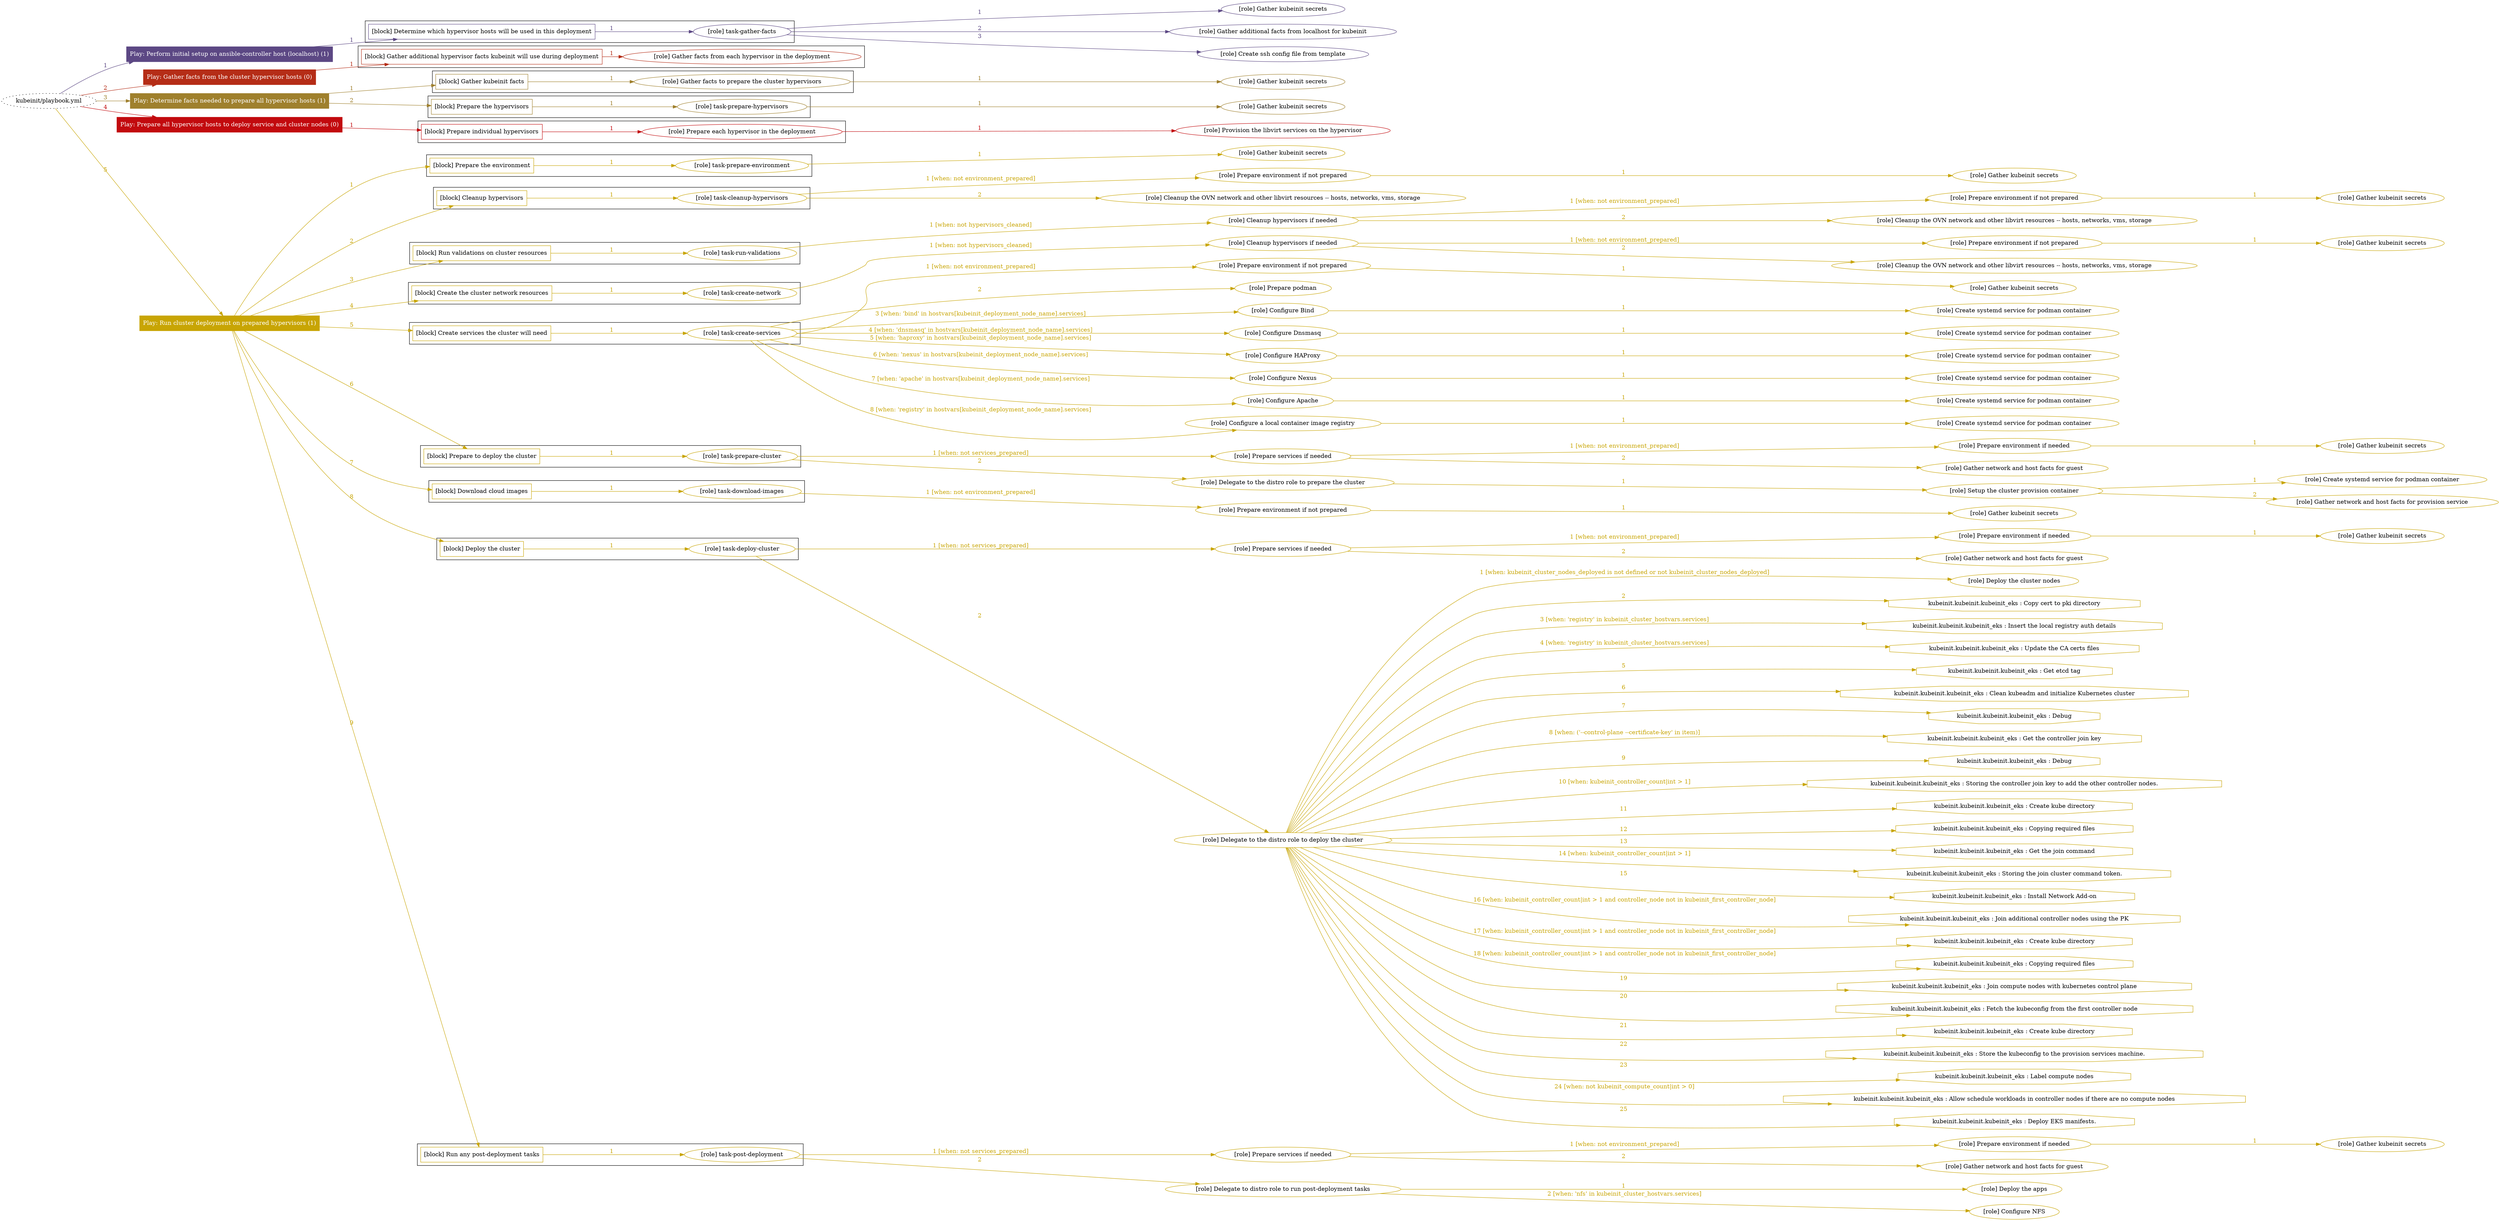 digraph {
	graph [concentrate=true ordering=in rankdir=LR ratio=fill]
	edge [esep=5 sep=10]
	"kubeinit/playbook.yml" [URL="/home/runner/work/kubeinit/kubeinit/kubeinit/playbook.yml" id=playbook_58826d75 style=dotted]
	play_c47acc64 [label="Play: Perform initial setup on ansible-controller host (localhost) (1)" URL="/home/runner/work/kubeinit/kubeinit/kubeinit/playbook.yml" color="#5c4884" fontcolor="#ffffff" id=play_c47acc64 shape=box style=filled tooltip=localhost]
	"kubeinit/playbook.yml" -> play_c47acc64 [label="1 " color="#5c4884" fontcolor="#5c4884" id=edge_a80d9f44 labeltooltip="1 " tooltip="1 "]
	subgraph "Gather kubeinit secrets" {
		role_4e0affb0 [label="[role] Gather kubeinit secrets" URL="/home/runner/.ansible/collections/ansible_collections/kubeinit/kubeinit/roles/kubeinit_prepare/tasks/build_hypervisors_group.yml" color="#5c4884" id=role_4e0affb0 tooltip="Gather kubeinit secrets"]
	}
	subgraph "Gather additional facts from localhost for kubeinit" {
		role_4ef0a658 [label="[role] Gather additional facts from localhost for kubeinit" URL="/home/runner/.ansible/collections/ansible_collections/kubeinit/kubeinit/roles/kubeinit_prepare/tasks/build_hypervisors_group.yml" color="#5c4884" id=role_4ef0a658 tooltip="Gather additional facts from localhost for kubeinit"]
	}
	subgraph "Create ssh config file from template" {
		role_3906be65 [label="[role] Create ssh config file from template" URL="/home/runner/.ansible/collections/ansible_collections/kubeinit/kubeinit/roles/kubeinit_prepare/tasks/build_hypervisors_group.yml" color="#5c4884" id=role_3906be65 tooltip="Create ssh config file from template"]
	}
	subgraph "task-gather-facts" {
		role_73bc1385 [label="[role] task-gather-facts" URL="/home/runner/work/kubeinit/kubeinit/kubeinit/playbook.yml" color="#5c4884" id=role_73bc1385 tooltip="task-gather-facts"]
		role_73bc1385 -> role_4e0affb0 [label="1 " color="#5c4884" fontcolor="#5c4884" id=edge_dd8d3fe2 labeltooltip="1 " tooltip="1 "]
		role_73bc1385 -> role_4ef0a658 [label="2 " color="#5c4884" fontcolor="#5c4884" id=edge_eff11ac1 labeltooltip="2 " tooltip="2 "]
		role_73bc1385 -> role_3906be65 [label="3 " color="#5c4884" fontcolor="#5c4884" id=edge_9ec2ea50 labeltooltip="3 " tooltip="3 "]
	}
	subgraph "Play: Perform initial setup on ansible-controller host (localhost) (1)" {
		play_c47acc64 -> block_a9d301cc [label=1 color="#5c4884" fontcolor="#5c4884" id=edge_fa9450e9 labeltooltip=1 tooltip=1]
		subgraph cluster_block_a9d301cc {
			block_a9d301cc [label="[block] Determine which hypervisor hosts will be used in this deployment" URL="/home/runner/work/kubeinit/kubeinit/kubeinit/playbook.yml" color="#5c4884" id=block_a9d301cc labeltooltip="Determine which hypervisor hosts will be used in this deployment" shape=box tooltip="Determine which hypervisor hosts will be used in this deployment"]
			block_a9d301cc -> role_73bc1385 [label="1 " color="#5c4884" fontcolor="#5c4884" id=edge_27af4cad labeltooltip="1 " tooltip="1 "]
		}
	}
	play_f31133cc [label="Play: Gather facts from the cluster hypervisor hosts (0)" URL="/home/runner/work/kubeinit/kubeinit/kubeinit/playbook.yml" color="#b52d17" fontcolor="#ffffff" id=play_f31133cc shape=box style=filled tooltip="Play: Gather facts from the cluster hypervisor hosts (0)"]
	"kubeinit/playbook.yml" -> play_f31133cc [label="2 " color="#b52d17" fontcolor="#b52d17" id=edge_6320efef labeltooltip="2 " tooltip="2 "]
	subgraph "Gather facts from each hypervisor in the deployment" {
		role_6a6c7864 [label="[role] Gather facts from each hypervisor in the deployment" URL="/home/runner/work/kubeinit/kubeinit/kubeinit/playbook.yml" color="#b52d17" id=role_6a6c7864 tooltip="Gather facts from each hypervisor in the deployment"]
	}
	subgraph "Play: Gather facts from the cluster hypervisor hosts (0)" {
		play_f31133cc -> block_5cdb90ce [label=1 color="#b52d17" fontcolor="#b52d17" id=edge_aff831a2 labeltooltip=1 tooltip=1]
		subgraph cluster_block_5cdb90ce {
			block_5cdb90ce [label="[block] Gather additional hypervisor facts kubeinit will use during deployment" URL="/home/runner/work/kubeinit/kubeinit/kubeinit/playbook.yml" color="#b52d17" id=block_5cdb90ce labeltooltip="Gather additional hypervisor facts kubeinit will use during deployment" shape=box tooltip="Gather additional hypervisor facts kubeinit will use during deployment"]
			block_5cdb90ce -> role_6a6c7864 [label="1 " color="#b52d17" fontcolor="#b52d17" id=edge_f616b973 labeltooltip="1 " tooltip="1 "]
		}
	}
	play_2c893b9e [label="Play: Determine facts needed to prepare all hypervisor hosts (1)" URL="/home/runner/work/kubeinit/kubeinit/kubeinit/playbook.yml" color="#9f802d" fontcolor="#ffffff" id=play_2c893b9e shape=box style=filled tooltip=localhost]
	"kubeinit/playbook.yml" -> play_2c893b9e [label="3 " color="#9f802d" fontcolor="#9f802d" id=edge_2fb3bdfe labeltooltip="3 " tooltip="3 "]
	subgraph "Gather kubeinit secrets" {
		role_b4843048 [label="[role] Gather kubeinit secrets" URL="/home/runner/.ansible/collections/ansible_collections/kubeinit/kubeinit/roles/kubeinit_prepare/tasks/gather_kubeinit_facts.yml" color="#9f802d" id=role_b4843048 tooltip="Gather kubeinit secrets"]
	}
	subgraph "Gather facts to prepare the cluster hypervisors" {
		role_41567f45 [label="[role] Gather facts to prepare the cluster hypervisors" URL="/home/runner/work/kubeinit/kubeinit/kubeinit/playbook.yml" color="#9f802d" id=role_41567f45 tooltip="Gather facts to prepare the cluster hypervisors"]
		role_41567f45 -> role_b4843048 [label="1 " color="#9f802d" fontcolor="#9f802d" id=edge_23032140 labeltooltip="1 " tooltip="1 "]
	}
	subgraph "Gather kubeinit secrets" {
		role_d9684218 [label="[role] Gather kubeinit secrets" URL="/home/runner/.ansible/collections/ansible_collections/kubeinit/kubeinit/roles/kubeinit_prepare/tasks/gather_kubeinit_facts.yml" color="#9f802d" id=role_d9684218 tooltip="Gather kubeinit secrets"]
	}
	subgraph "task-prepare-hypervisors" {
		role_3d227939 [label="[role] task-prepare-hypervisors" URL="/home/runner/work/kubeinit/kubeinit/kubeinit/playbook.yml" color="#9f802d" id=role_3d227939 tooltip="task-prepare-hypervisors"]
		role_3d227939 -> role_d9684218 [label="1 " color="#9f802d" fontcolor="#9f802d" id=edge_8c88787c labeltooltip="1 " tooltip="1 "]
	}
	subgraph "Play: Determine facts needed to prepare all hypervisor hosts (1)" {
		play_2c893b9e -> block_474617e4 [label=1 color="#9f802d" fontcolor="#9f802d" id=edge_3cf430b7 labeltooltip=1 tooltip=1]
		subgraph cluster_block_474617e4 {
			block_474617e4 [label="[block] Gather kubeinit facts" URL="/home/runner/work/kubeinit/kubeinit/kubeinit/playbook.yml" color="#9f802d" id=block_474617e4 labeltooltip="Gather kubeinit facts" shape=box tooltip="Gather kubeinit facts"]
			block_474617e4 -> role_41567f45 [label="1 " color="#9f802d" fontcolor="#9f802d" id=edge_871afbaa labeltooltip="1 " tooltip="1 "]
		}
		play_2c893b9e -> block_6edeea1a [label=2 color="#9f802d" fontcolor="#9f802d" id=edge_9a578608 labeltooltip=2 tooltip=2]
		subgraph cluster_block_6edeea1a {
			block_6edeea1a [label="[block] Prepare the hypervisors" URL="/home/runner/work/kubeinit/kubeinit/kubeinit/playbook.yml" color="#9f802d" id=block_6edeea1a labeltooltip="Prepare the hypervisors" shape=box tooltip="Prepare the hypervisors"]
			block_6edeea1a -> role_3d227939 [label="1 " color="#9f802d" fontcolor="#9f802d" id=edge_3a0080fa labeltooltip="1 " tooltip="1 "]
		}
	}
	play_20dea946 [label="Play: Prepare all hypervisor hosts to deploy service and cluster nodes (0)" URL="/home/runner/work/kubeinit/kubeinit/kubeinit/playbook.yml" color="#c20a0e" fontcolor="#ffffff" id=play_20dea946 shape=box style=filled tooltip="Play: Prepare all hypervisor hosts to deploy service and cluster nodes (0)"]
	"kubeinit/playbook.yml" -> play_20dea946 [label="4 " color="#c20a0e" fontcolor="#c20a0e" id=edge_38feee13 labeltooltip="4 " tooltip="4 "]
	subgraph "Provision the libvirt services on the hypervisor" {
		role_a79766c6 [label="[role] Provision the libvirt services on the hypervisor" URL="/home/runner/.ansible/collections/ansible_collections/kubeinit/kubeinit/roles/kubeinit_prepare/tasks/prepare_hypervisor.yml" color="#c20a0e" id=role_a79766c6 tooltip="Provision the libvirt services on the hypervisor"]
	}
	subgraph "Prepare each hypervisor in the deployment" {
		role_01b9e546 [label="[role] Prepare each hypervisor in the deployment" URL="/home/runner/work/kubeinit/kubeinit/kubeinit/playbook.yml" color="#c20a0e" id=role_01b9e546 tooltip="Prepare each hypervisor in the deployment"]
		role_01b9e546 -> role_a79766c6 [label="1 " color="#c20a0e" fontcolor="#c20a0e" id=edge_882e2838 labeltooltip="1 " tooltip="1 "]
	}
	subgraph "Play: Prepare all hypervisor hosts to deploy service and cluster nodes (0)" {
		play_20dea946 -> block_0be903c1 [label=1 color="#c20a0e" fontcolor="#c20a0e" id=edge_3b1dff4b labeltooltip=1 tooltip=1]
		subgraph cluster_block_0be903c1 {
			block_0be903c1 [label="[block] Prepare individual hypervisors" URL="/home/runner/work/kubeinit/kubeinit/kubeinit/playbook.yml" color="#c20a0e" id=block_0be903c1 labeltooltip="Prepare individual hypervisors" shape=box tooltip="Prepare individual hypervisors"]
			block_0be903c1 -> role_01b9e546 [label="1 " color="#c20a0e" fontcolor="#c20a0e" id=edge_5afb18eb labeltooltip="1 " tooltip="1 "]
		}
	}
	play_6938a1ab [label="Play: Run cluster deployment on prepared hypervisors (1)" URL="/home/runner/work/kubeinit/kubeinit/kubeinit/playbook.yml" color="#c8a504" fontcolor="#ffffff" id=play_6938a1ab shape=box style=filled tooltip=localhost]
	"kubeinit/playbook.yml" -> play_6938a1ab [label="5 " color="#c8a504" fontcolor="#c8a504" id=edge_09f224d8 labeltooltip="5 " tooltip="5 "]
	subgraph "Gather kubeinit secrets" {
		role_f282bd5d [label="[role] Gather kubeinit secrets" URL="/home/runner/.ansible/collections/ansible_collections/kubeinit/kubeinit/roles/kubeinit_prepare/tasks/gather_kubeinit_facts.yml" color="#c8a504" id=role_f282bd5d tooltip="Gather kubeinit secrets"]
	}
	subgraph "task-prepare-environment" {
		role_b54ea417 [label="[role] task-prepare-environment" URL="/home/runner/work/kubeinit/kubeinit/kubeinit/playbook.yml" color="#c8a504" id=role_b54ea417 tooltip="task-prepare-environment"]
		role_b54ea417 -> role_f282bd5d [label="1 " color="#c8a504" fontcolor="#c8a504" id=edge_5f8f2c2d labeltooltip="1 " tooltip="1 "]
	}
	subgraph "Gather kubeinit secrets" {
		role_cd2f1e88 [label="[role] Gather kubeinit secrets" URL="/home/runner/.ansible/collections/ansible_collections/kubeinit/kubeinit/roles/kubeinit_prepare/tasks/gather_kubeinit_facts.yml" color="#c8a504" id=role_cd2f1e88 tooltip="Gather kubeinit secrets"]
	}
	subgraph "Prepare environment if not prepared" {
		role_05f6abd0 [label="[role] Prepare environment if not prepared" URL="/home/runner/.ansible/collections/ansible_collections/kubeinit/kubeinit/roles/kubeinit_prepare/tasks/cleanup_hypervisors.yml" color="#c8a504" id=role_05f6abd0 tooltip="Prepare environment if not prepared"]
		role_05f6abd0 -> role_cd2f1e88 [label="1 " color="#c8a504" fontcolor="#c8a504" id=edge_4ae848c8 labeltooltip="1 " tooltip="1 "]
	}
	subgraph "Cleanup the OVN network and other libvirt resources -- hosts, networks, vms, storage" {
		role_8be1e8f8 [label="[role] Cleanup the OVN network and other libvirt resources -- hosts, networks, vms, storage" URL="/home/runner/.ansible/collections/ansible_collections/kubeinit/kubeinit/roles/kubeinit_prepare/tasks/cleanup_hypervisors.yml" color="#c8a504" id=role_8be1e8f8 tooltip="Cleanup the OVN network and other libvirt resources -- hosts, networks, vms, storage"]
	}
	subgraph "task-cleanup-hypervisors" {
		role_930196ba [label="[role] task-cleanup-hypervisors" URL="/home/runner/work/kubeinit/kubeinit/kubeinit/playbook.yml" color="#c8a504" id=role_930196ba tooltip="task-cleanup-hypervisors"]
		role_930196ba -> role_05f6abd0 [label="1 [when: not environment_prepared]" color="#c8a504" fontcolor="#c8a504" id=edge_7c3ee06a labeltooltip="1 [when: not environment_prepared]" tooltip="1 [when: not environment_prepared]"]
		role_930196ba -> role_8be1e8f8 [label="2 " color="#c8a504" fontcolor="#c8a504" id=edge_d03505ff labeltooltip="2 " tooltip="2 "]
	}
	subgraph "Gather kubeinit secrets" {
		role_3a170b91 [label="[role] Gather kubeinit secrets" URL="/home/runner/.ansible/collections/ansible_collections/kubeinit/kubeinit/roles/kubeinit_prepare/tasks/gather_kubeinit_facts.yml" color="#c8a504" id=role_3a170b91 tooltip="Gather kubeinit secrets"]
	}
	subgraph "Prepare environment if not prepared" {
		role_65fb751b [label="[role] Prepare environment if not prepared" URL="/home/runner/.ansible/collections/ansible_collections/kubeinit/kubeinit/roles/kubeinit_prepare/tasks/cleanup_hypervisors.yml" color="#c8a504" id=role_65fb751b tooltip="Prepare environment if not prepared"]
		role_65fb751b -> role_3a170b91 [label="1 " color="#c8a504" fontcolor="#c8a504" id=edge_25c0409b labeltooltip="1 " tooltip="1 "]
	}
	subgraph "Cleanup the OVN network and other libvirt resources -- hosts, networks, vms, storage" {
		role_fa67e172 [label="[role] Cleanup the OVN network and other libvirt resources -- hosts, networks, vms, storage" URL="/home/runner/.ansible/collections/ansible_collections/kubeinit/kubeinit/roles/kubeinit_prepare/tasks/cleanup_hypervisors.yml" color="#c8a504" id=role_fa67e172 tooltip="Cleanup the OVN network and other libvirt resources -- hosts, networks, vms, storage"]
	}
	subgraph "Cleanup hypervisors if needed" {
		role_3e243992 [label="[role] Cleanup hypervisors if needed" URL="/home/runner/.ansible/collections/ansible_collections/kubeinit/kubeinit/roles/kubeinit_validations/tasks/main.yml" color="#c8a504" id=role_3e243992 tooltip="Cleanup hypervisors if needed"]
		role_3e243992 -> role_65fb751b [label="1 [when: not environment_prepared]" color="#c8a504" fontcolor="#c8a504" id=edge_a7f6b39f labeltooltip="1 [when: not environment_prepared]" tooltip="1 [when: not environment_prepared]"]
		role_3e243992 -> role_fa67e172 [label="2 " color="#c8a504" fontcolor="#c8a504" id=edge_8d8abcd2 labeltooltip="2 " tooltip="2 "]
	}
	subgraph "task-run-validations" {
		role_1847168c [label="[role] task-run-validations" URL="/home/runner/work/kubeinit/kubeinit/kubeinit/playbook.yml" color="#c8a504" id=role_1847168c tooltip="task-run-validations"]
		role_1847168c -> role_3e243992 [label="1 [when: not hypervisors_cleaned]" color="#c8a504" fontcolor="#c8a504" id=edge_619af3bb labeltooltip="1 [when: not hypervisors_cleaned]" tooltip="1 [when: not hypervisors_cleaned]"]
	}
	subgraph "Gather kubeinit secrets" {
		role_7c17978b [label="[role] Gather kubeinit secrets" URL="/home/runner/.ansible/collections/ansible_collections/kubeinit/kubeinit/roles/kubeinit_prepare/tasks/gather_kubeinit_facts.yml" color="#c8a504" id=role_7c17978b tooltip="Gather kubeinit secrets"]
	}
	subgraph "Prepare environment if not prepared" {
		role_59f6a9a1 [label="[role] Prepare environment if not prepared" URL="/home/runner/.ansible/collections/ansible_collections/kubeinit/kubeinit/roles/kubeinit_prepare/tasks/cleanup_hypervisors.yml" color="#c8a504" id=role_59f6a9a1 tooltip="Prepare environment if not prepared"]
		role_59f6a9a1 -> role_7c17978b [label="1 " color="#c8a504" fontcolor="#c8a504" id=edge_760b6706 labeltooltip="1 " tooltip="1 "]
	}
	subgraph "Cleanup the OVN network and other libvirt resources -- hosts, networks, vms, storage" {
		role_f900ee47 [label="[role] Cleanup the OVN network and other libvirt resources -- hosts, networks, vms, storage" URL="/home/runner/.ansible/collections/ansible_collections/kubeinit/kubeinit/roles/kubeinit_prepare/tasks/cleanup_hypervisors.yml" color="#c8a504" id=role_f900ee47 tooltip="Cleanup the OVN network and other libvirt resources -- hosts, networks, vms, storage"]
	}
	subgraph "Cleanup hypervisors if needed" {
		role_3d288b96 [label="[role] Cleanup hypervisors if needed" URL="/home/runner/.ansible/collections/ansible_collections/kubeinit/kubeinit/roles/kubeinit_libvirt/tasks/create_network.yml" color="#c8a504" id=role_3d288b96 tooltip="Cleanup hypervisors if needed"]
		role_3d288b96 -> role_59f6a9a1 [label="1 [when: not environment_prepared]" color="#c8a504" fontcolor="#c8a504" id=edge_f849d8a6 labeltooltip="1 [when: not environment_prepared]" tooltip="1 [when: not environment_prepared]"]
		role_3d288b96 -> role_f900ee47 [label="2 " color="#c8a504" fontcolor="#c8a504" id=edge_beb3e1f8 labeltooltip="2 " tooltip="2 "]
	}
	subgraph "task-create-network" {
		role_8d0916e8 [label="[role] task-create-network" URL="/home/runner/work/kubeinit/kubeinit/kubeinit/playbook.yml" color="#c8a504" id=role_8d0916e8 tooltip="task-create-network"]
		role_8d0916e8 -> role_3d288b96 [label="1 [when: not hypervisors_cleaned]" color="#c8a504" fontcolor="#c8a504" id=edge_ee727190 labeltooltip="1 [when: not hypervisors_cleaned]" tooltip="1 [when: not hypervisors_cleaned]"]
	}
	subgraph "Gather kubeinit secrets" {
		role_61ca63fb [label="[role] Gather kubeinit secrets" URL="/home/runner/.ansible/collections/ansible_collections/kubeinit/kubeinit/roles/kubeinit_prepare/tasks/gather_kubeinit_facts.yml" color="#c8a504" id=role_61ca63fb tooltip="Gather kubeinit secrets"]
	}
	subgraph "Prepare environment if not prepared" {
		role_38e3ab82 [label="[role] Prepare environment if not prepared" URL="/home/runner/.ansible/collections/ansible_collections/kubeinit/kubeinit/roles/kubeinit_services/tasks/main.yml" color="#c8a504" id=role_38e3ab82 tooltip="Prepare environment if not prepared"]
		role_38e3ab82 -> role_61ca63fb [label="1 " color="#c8a504" fontcolor="#c8a504" id=edge_cc07e9b2 labeltooltip="1 " tooltip="1 "]
	}
	subgraph "Prepare podman" {
		role_a48fa20b [label="[role] Prepare podman" URL="/home/runner/.ansible/collections/ansible_collections/kubeinit/kubeinit/roles/kubeinit_services/tasks/00_create_service_pod.yml" color="#c8a504" id=role_a48fa20b tooltip="Prepare podman"]
	}
	subgraph "Create systemd service for podman container" {
		role_e03dfc03 [label="[role] Create systemd service for podman container" URL="/home/runner/.ansible/collections/ansible_collections/kubeinit/kubeinit/roles/kubeinit_bind/tasks/main.yml" color="#c8a504" id=role_e03dfc03 tooltip="Create systemd service for podman container"]
	}
	subgraph "Configure Bind" {
		role_25f46132 [label="[role] Configure Bind" URL="/home/runner/.ansible/collections/ansible_collections/kubeinit/kubeinit/roles/kubeinit_services/tasks/start_services_containers.yml" color="#c8a504" id=role_25f46132 tooltip="Configure Bind"]
		role_25f46132 -> role_e03dfc03 [label="1 " color="#c8a504" fontcolor="#c8a504" id=edge_6c0588d2 labeltooltip="1 " tooltip="1 "]
	}
	subgraph "Create systemd service for podman container" {
		role_c76df62e [label="[role] Create systemd service for podman container" URL="/home/runner/.ansible/collections/ansible_collections/kubeinit/kubeinit/roles/kubeinit_dnsmasq/tasks/main.yml" color="#c8a504" id=role_c76df62e tooltip="Create systemd service for podman container"]
	}
	subgraph "Configure Dnsmasq" {
		role_27626a7e [label="[role] Configure Dnsmasq" URL="/home/runner/.ansible/collections/ansible_collections/kubeinit/kubeinit/roles/kubeinit_services/tasks/start_services_containers.yml" color="#c8a504" id=role_27626a7e tooltip="Configure Dnsmasq"]
		role_27626a7e -> role_c76df62e [label="1 " color="#c8a504" fontcolor="#c8a504" id=edge_0d3cf7f2 labeltooltip="1 " tooltip="1 "]
	}
	subgraph "Create systemd service for podman container" {
		role_42c8103b [label="[role] Create systemd service for podman container" URL="/home/runner/.ansible/collections/ansible_collections/kubeinit/kubeinit/roles/kubeinit_haproxy/tasks/main.yml" color="#c8a504" id=role_42c8103b tooltip="Create systemd service for podman container"]
	}
	subgraph "Configure HAProxy" {
		role_55027cd0 [label="[role] Configure HAProxy" URL="/home/runner/.ansible/collections/ansible_collections/kubeinit/kubeinit/roles/kubeinit_services/tasks/start_services_containers.yml" color="#c8a504" id=role_55027cd0 tooltip="Configure HAProxy"]
		role_55027cd0 -> role_42c8103b [label="1 " color="#c8a504" fontcolor="#c8a504" id=edge_af11d554 labeltooltip="1 " tooltip="1 "]
	}
	subgraph "Create systemd service for podman container" {
		role_6002c5da [label="[role] Create systemd service for podman container" URL="/home/runner/.ansible/collections/ansible_collections/kubeinit/kubeinit/roles/kubeinit_nexus/tasks/main.yml" color="#c8a504" id=role_6002c5da tooltip="Create systemd service for podman container"]
	}
	subgraph "Configure Nexus" {
		role_f005cf68 [label="[role] Configure Nexus" URL="/home/runner/.ansible/collections/ansible_collections/kubeinit/kubeinit/roles/kubeinit_services/tasks/start_services_containers.yml" color="#c8a504" id=role_f005cf68 tooltip="Configure Nexus"]
		role_f005cf68 -> role_6002c5da [label="1 " color="#c8a504" fontcolor="#c8a504" id=edge_f700760b labeltooltip="1 " tooltip="1 "]
	}
	subgraph "Create systemd service for podman container" {
		role_32f22005 [label="[role] Create systemd service for podman container" URL="/home/runner/.ansible/collections/ansible_collections/kubeinit/kubeinit/roles/kubeinit_apache/tasks/main.yml" color="#c8a504" id=role_32f22005 tooltip="Create systemd service for podman container"]
	}
	subgraph "Configure Apache" {
		role_16c8bc87 [label="[role] Configure Apache" URL="/home/runner/.ansible/collections/ansible_collections/kubeinit/kubeinit/roles/kubeinit_services/tasks/start_services_containers.yml" color="#c8a504" id=role_16c8bc87 tooltip="Configure Apache"]
		role_16c8bc87 -> role_32f22005 [label="1 " color="#c8a504" fontcolor="#c8a504" id=edge_9fdfe8ed labeltooltip="1 " tooltip="1 "]
	}
	subgraph "Create systemd service for podman container" {
		role_7b7ca7f8 [label="[role] Create systemd service for podman container" URL="/home/runner/.ansible/collections/ansible_collections/kubeinit/kubeinit/roles/kubeinit_registry/tasks/main.yml" color="#c8a504" id=role_7b7ca7f8 tooltip="Create systemd service for podman container"]
	}
	subgraph "Configure a local container image registry" {
		role_b656551e [label="[role] Configure a local container image registry" URL="/home/runner/.ansible/collections/ansible_collections/kubeinit/kubeinit/roles/kubeinit_services/tasks/start_services_containers.yml" color="#c8a504" id=role_b656551e tooltip="Configure a local container image registry"]
		role_b656551e -> role_7b7ca7f8 [label="1 " color="#c8a504" fontcolor="#c8a504" id=edge_72d0175c labeltooltip="1 " tooltip="1 "]
	}
	subgraph "task-create-services" {
		role_1e60fc94 [label="[role] task-create-services" URL="/home/runner/work/kubeinit/kubeinit/kubeinit/playbook.yml" color="#c8a504" id=role_1e60fc94 tooltip="task-create-services"]
		role_1e60fc94 -> role_38e3ab82 [label="1 [when: not environment_prepared]" color="#c8a504" fontcolor="#c8a504" id=edge_5921e5b7 labeltooltip="1 [when: not environment_prepared]" tooltip="1 [when: not environment_prepared]"]
		role_1e60fc94 -> role_a48fa20b [label="2 " color="#c8a504" fontcolor="#c8a504" id=edge_e143bd79 labeltooltip="2 " tooltip="2 "]
		role_1e60fc94 -> role_25f46132 [label="3 [when: 'bind' in hostvars[kubeinit_deployment_node_name].services]" color="#c8a504" fontcolor="#c8a504" id=edge_d10d150a labeltooltip="3 [when: 'bind' in hostvars[kubeinit_deployment_node_name].services]" tooltip="3 [when: 'bind' in hostvars[kubeinit_deployment_node_name].services]"]
		role_1e60fc94 -> role_27626a7e [label="4 [when: 'dnsmasq' in hostvars[kubeinit_deployment_node_name].services]" color="#c8a504" fontcolor="#c8a504" id=edge_6e3198db labeltooltip="4 [when: 'dnsmasq' in hostvars[kubeinit_deployment_node_name].services]" tooltip="4 [when: 'dnsmasq' in hostvars[kubeinit_deployment_node_name].services]"]
		role_1e60fc94 -> role_55027cd0 [label="5 [when: 'haproxy' in hostvars[kubeinit_deployment_node_name].services]" color="#c8a504" fontcolor="#c8a504" id=edge_ba753e4c labeltooltip="5 [when: 'haproxy' in hostvars[kubeinit_deployment_node_name].services]" tooltip="5 [when: 'haproxy' in hostvars[kubeinit_deployment_node_name].services]"]
		role_1e60fc94 -> role_f005cf68 [label="6 [when: 'nexus' in hostvars[kubeinit_deployment_node_name].services]" color="#c8a504" fontcolor="#c8a504" id=edge_a8b2de36 labeltooltip="6 [when: 'nexus' in hostvars[kubeinit_deployment_node_name].services]" tooltip="6 [when: 'nexus' in hostvars[kubeinit_deployment_node_name].services]"]
		role_1e60fc94 -> role_16c8bc87 [label="7 [when: 'apache' in hostvars[kubeinit_deployment_node_name].services]" color="#c8a504" fontcolor="#c8a504" id=edge_e1ff746b labeltooltip="7 [when: 'apache' in hostvars[kubeinit_deployment_node_name].services]" tooltip="7 [when: 'apache' in hostvars[kubeinit_deployment_node_name].services]"]
		role_1e60fc94 -> role_b656551e [label="8 [when: 'registry' in hostvars[kubeinit_deployment_node_name].services]" color="#c8a504" fontcolor="#c8a504" id=edge_c29634b6 labeltooltip="8 [when: 'registry' in hostvars[kubeinit_deployment_node_name].services]" tooltip="8 [when: 'registry' in hostvars[kubeinit_deployment_node_name].services]"]
	}
	subgraph "Gather kubeinit secrets" {
		role_f596ba90 [label="[role] Gather kubeinit secrets" URL="/home/runner/.ansible/collections/ansible_collections/kubeinit/kubeinit/roles/kubeinit_prepare/tasks/gather_kubeinit_facts.yml" color="#c8a504" id=role_f596ba90 tooltip="Gather kubeinit secrets"]
	}
	subgraph "Prepare environment if needed" {
		role_fad9dc69 [label="[role] Prepare environment if needed" URL="/home/runner/.ansible/collections/ansible_collections/kubeinit/kubeinit/roles/kubeinit_services/tasks/prepare_services.yml" color="#c8a504" id=role_fad9dc69 tooltip="Prepare environment if needed"]
		role_fad9dc69 -> role_f596ba90 [label="1 " color="#c8a504" fontcolor="#c8a504" id=edge_36619796 labeltooltip="1 " tooltip="1 "]
	}
	subgraph "Gather network and host facts for guest" {
		role_444c7dd0 [label="[role] Gather network and host facts for guest" URL="/home/runner/.ansible/collections/ansible_collections/kubeinit/kubeinit/roles/kubeinit_services/tasks/prepare_services.yml" color="#c8a504" id=role_444c7dd0 tooltip="Gather network and host facts for guest"]
	}
	subgraph "Prepare services if needed" {
		role_d39519dd [label="[role] Prepare services if needed" URL="/home/runner/.ansible/collections/ansible_collections/kubeinit/kubeinit/roles/kubeinit_prepare/tasks/prepare_cluster.yml" color="#c8a504" id=role_d39519dd tooltip="Prepare services if needed"]
		role_d39519dd -> role_fad9dc69 [label="1 [when: not environment_prepared]" color="#c8a504" fontcolor="#c8a504" id=edge_0235fb92 labeltooltip="1 [when: not environment_prepared]" tooltip="1 [when: not environment_prepared]"]
		role_d39519dd -> role_444c7dd0 [label="2 " color="#c8a504" fontcolor="#c8a504" id=edge_3e791753 labeltooltip="2 " tooltip="2 "]
	}
	subgraph "Create systemd service for podman container" {
		role_04503c94 [label="[role] Create systemd service for podman container" URL="/home/runner/.ansible/collections/ansible_collections/kubeinit/kubeinit/roles/kubeinit_services/tasks/create_provision_container.yml" color="#c8a504" id=role_04503c94 tooltip="Create systemd service for podman container"]
	}
	subgraph "Gather network and host facts for provision service" {
		role_d2522a81 [label="[role] Gather network and host facts for provision service" URL="/home/runner/.ansible/collections/ansible_collections/kubeinit/kubeinit/roles/kubeinit_services/tasks/create_provision_container.yml" color="#c8a504" id=role_d2522a81 tooltip="Gather network and host facts for provision service"]
	}
	subgraph "Setup the cluster provision container" {
		role_c6ca19b4 [label="[role] Setup the cluster provision container" URL="/home/runner/.ansible/collections/ansible_collections/kubeinit/kubeinit/roles/kubeinit_eks/tasks/prepare_cluster.yml" color="#c8a504" id=role_c6ca19b4 tooltip="Setup the cluster provision container"]
		role_c6ca19b4 -> role_04503c94 [label="1 " color="#c8a504" fontcolor="#c8a504" id=edge_d293307e labeltooltip="1 " tooltip="1 "]
		role_c6ca19b4 -> role_d2522a81 [label="2 " color="#c8a504" fontcolor="#c8a504" id=edge_e6c84f9e labeltooltip="2 " tooltip="2 "]
	}
	subgraph "Delegate to the distro role to prepare the cluster" {
		role_bb9312f8 [label="[role] Delegate to the distro role to prepare the cluster" URL="/home/runner/.ansible/collections/ansible_collections/kubeinit/kubeinit/roles/kubeinit_prepare/tasks/prepare_cluster.yml" color="#c8a504" id=role_bb9312f8 tooltip="Delegate to the distro role to prepare the cluster"]
		role_bb9312f8 -> role_c6ca19b4 [label="1 " color="#c8a504" fontcolor="#c8a504" id=edge_6f415523 labeltooltip="1 " tooltip="1 "]
	}
	subgraph "task-prepare-cluster" {
		role_ad933d7d [label="[role] task-prepare-cluster" URL="/home/runner/work/kubeinit/kubeinit/kubeinit/playbook.yml" color="#c8a504" id=role_ad933d7d tooltip="task-prepare-cluster"]
		role_ad933d7d -> role_d39519dd [label="1 [when: not services_prepared]" color="#c8a504" fontcolor="#c8a504" id=edge_fdc23704 labeltooltip="1 [when: not services_prepared]" tooltip="1 [when: not services_prepared]"]
		role_ad933d7d -> role_bb9312f8 [label="2 " color="#c8a504" fontcolor="#c8a504" id=edge_7bcd08bd labeltooltip="2 " tooltip="2 "]
	}
	subgraph "Gather kubeinit secrets" {
		role_676dd40f [label="[role] Gather kubeinit secrets" URL="/home/runner/.ansible/collections/ansible_collections/kubeinit/kubeinit/roles/kubeinit_prepare/tasks/gather_kubeinit_facts.yml" color="#c8a504" id=role_676dd40f tooltip="Gather kubeinit secrets"]
	}
	subgraph "Prepare environment if not prepared" {
		role_163610c7 [label="[role] Prepare environment if not prepared" URL="/home/runner/.ansible/collections/ansible_collections/kubeinit/kubeinit/roles/kubeinit_libvirt/tasks/download_cloud_images.yml" color="#c8a504" id=role_163610c7 tooltip="Prepare environment if not prepared"]
		role_163610c7 -> role_676dd40f [label="1 " color="#c8a504" fontcolor="#c8a504" id=edge_a727c047 labeltooltip="1 " tooltip="1 "]
	}
	subgraph "task-download-images" {
		role_a286c208 [label="[role] task-download-images" URL="/home/runner/work/kubeinit/kubeinit/kubeinit/playbook.yml" color="#c8a504" id=role_a286c208 tooltip="task-download-images"]
		role_a286c208 -> role_163610c7 [label="1 [when: not environment_prepared]" color="#c8a504" fontcolor="#c8a504" id=edge_1bf263c8 labeltooltip="1 [when: not environment_prepared]" tooltip="1 [when: not environment_prepared]"]
	}
	subgraph "Gather kubeinit secrets" {
		role_f862fc76 [label="[role] Gather kubeinit secrets" URL="/home/runner/.ansible/collections/ansible_collections/kubeinit/kubeinit/roles/kubeinit_prepare/tasks/gather_kubeinit_facts.yml" color="#c8a504" id=role_f862fc76 tooltip="Gather kubeinit secrets"]
	}
	subgraph "Prepare environment if needed" {
		role_eb32395a [label="[role] Prepare environment if needed" URL="/home/runner/.ansible/collections/ansible_collections/kubeinit/kubeinit/roles/kubeinit_services/tasks/prepare_services.yml" color="#c8a504" id=role_eb32395a tooltip="Prepare environment if needed"]
		role_eb32395a -> role_f862fc76 [label="1 " color="#c8a504" fontcolor="#c8a504" id=edge_1be436c1 labeltooltip="1 " tooltip="1 "]
	}
	subgraph "Gather network and host facts for guest" {
		role_2a64f774 [label="[role] Gather network and host facts for guest" URL="/home/runner/.ansible/collections/ansible_collections/kubeinit/kubeinit/roles/kubeinit_services/tasks/prepare_services.yml" color="#c8a504" id=role_2a64f774 tooltip="Gather network and host facts for guest"]
	}
	subgraph "Prepare services if needed" {
		role_3455c88c [label="[role] Prepare services if needed" URL="/home/runner/.ansible/collections/ansible_collections/kubeinit/kubeinit/roles/kubeinit_prepare/tasks/deploy_cluster.yml" color="#c8a504" id=role_3455c88c tooltip="Prepare services if needed"]
		role_3455c88c -> role_eb32395a [label="1 [when: not environment_prepared]" color="#c8a504" fontcolor="#c8a504" id=edge_7b24adb4 labeltooltip="1 [when: not environment_prepared]" tooltip="1 [when: not environment_prepared]"]
		role_3455c88c -> role_2a64f774 [label="2 " color="#c8a504" fontcolor="#c8a504" id=edge_801a6c2b labeltooltip="2 " tooltip="2 "]
	}
	subgraph "Deploy the cluster nodes" {
		role_89cea1bf [label="[role] Deploy the cluster nodes" URL="/home/runner/.ansible/collections/ansible_collections/kubeinit/kubeinit/roles/kubeinit_eks/tasks/main.yml" color="#c8a504" id=role_89cea1bf tooltip="Deploy the cluster nodes"]
	}
	subgraph "Delegate to the distro role to deploy the cluster" {
		role_5a975f1c [label="[role] Delegate to the distro role to deploy the cluster" URL="/home/runner/.ansible/collections/ansible_collections/kubeinit/kubeinit/roles/kubeinit_prepare/tasks/deploy_cluster.yml" color="#c8a504" id=role_5a975f1c tooltip="Delegate to the distro role to deploy the cluster"]
		role_5a975f1c -> role_89cea1bf [label="1 [when: kubeinit_cluster_nodes_deployed is not defined or not kubeinit_cluster_nodes_deployed]" color="#c8a504" fontcolor="#c8a504" id=edge_80621cc0 labeltooltip="1 [when: kubeinit_cluster_nodes_deployed is not defined or not kubeinit_cluster_nodes_deployed]" tooltip="1 [when: kubeinit_cluster_nodes_deployed is not defined or not kubeinit_cluster_nodes_deployed]"]
		task_e055bb64 [label="kubeinit.kubeinit.kubeinit_eks : Copy cert to pki directory" URL="/home/runner/.ansible/collections/ansible_collections/kubeinit/kubeinit/roles/kubeinit_eks/tasks/main.yml" color="#c8a504" id=task_e055bb64 shape=octagon tooltip="kubeinit.kubeinit.kubeinit_eks : Copy cert to pki directory"]
		role_5a975f1c -> task_e055bb64 [label="2 " color="#c8a504" fontcolor="#c8a504" id=edge_0955667d labeltooltip="2 " tooltip="2 "]
		task_c23caec4 [label="kubeinit.kubeinit.kubeinit_eks : Insert the local registry auth details" URL="/home/runner/.ansible/collections/ansible_collections/kubeinit/kubeinit/roles/kubeinit_eks/tasks/main.yml" color="#c8a504" id=task_c23caec4 shape=octagon tooltip="kubeinit.kubeinit.kubeinit_eks : Insert the local registry auth details"]
		role_5a975f1c -> task_c23caec4 [label="3 [when: 'registry' in kubeinit_cluster_hostvars.services]" color="#c8a504" fontcolor="#c8a504" id=edge_0a2c2f58 labeltooltip="3 [when: 'registry' in kubeinit_cluster_hostvars.services]" tooltip="3 [when: 'registry' in kubeinit_cluster_hostvars.services]"]
		task_2cddbab5 [label="kubeinit.kubeinit.kubeinit_eks : Update the CA certs files" URL="/home/runner/.ansible/collections/ansible_collections/kubeinit/kubeinit/roles/kubeinit_eks/tasks/main.yml" color="#c8a504" id=task_2cddbab5 shape=octagon tooltip="kubeinit.kubeinit.kubeinit_eks : Update the CA certs files"]
		role_5a975f1c -> task_2cddbab5 [label="4 [when: 'registry' in kubeinit_cluster_hostvars.services]" color="#c8a504" fontcolor="#c8a504" id=edge_78ca2b18 labeltooltip="4 [when: 'registry' in kubeinit_cluster_hostvars.services]" tooltip="4 [when: 'registry' in kubeinit_cluster_hostvars.services]"]
		task_37b6757c [label="kubeinit.kubeinit.kubeinit_eks : Get etcd tag" URL="/home/runner/.ansible/collections/ansible_collections/kubeinit/kubeinit/roles/kubeinit_eks/tasks/main.yml" color="#c8a504" id=task_37b6757c shape=octagon tooltip="kubeinit.kubeinit.kubeinit_eks : Get etcd tag"]
		role_5a975f1c -> task_37b6757c [label="5 " color="#c8a504" fontcolor="#c8a504" id=edge_9537af4e labeltooltip="5 " tooltip="5 "]
		task_ac4a264d [label="kubeinit.kubeinit.kubeinit_eks : Clean kubeadm and initialize Kubernetes cluster" URL="/home/runner/.ansible/collections/ansible_collections/kubeinit/kubeinit/roles/kubeinit_eks/tasks/main.yml" color="#c8a504" id=task_ac4a264d shape=octagon tooltip="kubeinit.kubeinit.kubeinit_eks : Clean kubeadm and initialize Kubernetes cluster"]
		role_5a975f1c -> task_ac4a264d [label="6 " color="#c8a504" fontcolor="#c8a504" id=edge_8f1d897a labeltooltip="6 " tooltip="6 "]
		task_871703c9 [label="kubeinit.kubeinit.kubeinit_eks : Debug" URL="/home/runner/.ansible/collections/ansible_collections/kubeinit/kubeinit/roles/kubeinit_eks/tasks/main.yml" color="#c8a504" id=task_871703c9 shape=octagon tooltip="kubeinit.kubeinit.kubeinit_eks : Debug"]
		role_5a975f1c -> task_871703c9 [label="7 " color="#c8a504" fontcolor="#c8a504" id=edge_8ee3f87b labeltooltip="7 " tooltip="7 "]
		task_563a118d [label="kubeinit.kubeinit.kubeinit_eks : Get the controller join key" URL="/home/runner/.ansible/collections/ansible_collections/kubeinit/kubeinit/roles/kubeinit_eks/tasks/main.yml" color="#c8a504" id=task_563a118d shape=octagon tooltip="kubeinit.kubeinit.kubeinit_eks : Get the controller join key"]
		role_5a975f1c -> task_563a118d [label="8 [when: ('--control-plane --certificate-key' in item)]" color="#c8a504" fontcolor="#c8a504" id=edge_6bba507a labeltooltip="8 [when: ('--control-plane --certificate-key' in item)]" tooltip="8 [when: ('--control-plane --certificate-key' in item)]"]
		task_079a21a9 [label="kubeinit.kubeinit.kubeinit_eks : Debug" URL="/home/runner/.ansible/collections/ansible_collections/kubeinit/kubeinit/roles/kubeinit_eks/tasks/main.yml" color="#c8a504" id=task_079a21a9 shape=octagon tooltip="kubeinit.kubeinit.kubeinit_eks : Debug"]
		role_5a975f1c -> task_079a21a9 [label="9 " color="#c8a504" fontcolor="#c8a504" id=edge_039d7980 labeltooltip="9 " tooltip="9 "]
		task_ddd06a3a [label="kubeinit.kubeinit.kubeinit_eks : Storing the controller join key to add the other controller nodes." URL="/home/runner/.ansible/collections/ansible_collections/kubeinit/kubeinit/roles/kubeinit_eks/tasks/main.yml" color="#c8a504" id=task_ddd06a3a shape=octagon tooltip="kubeinit.kubeinit.kubeinit_eks : Storing the controller join key to add the other controller nodes."]
		role_5a975f1c -> task_ddd06a3a [label="10 [when: kubeinit_controller_count|int > 1]" color="#c8a504" fontcolor="#c8a504" id=edge_38a4f638 labeltooltip="10 [when: kubeinit_controller_count|int > 1]" tooltip="10 [when: kubeinit_controller_count|int > 1]"]
		task_38e21100 [label="kubeinit.kubeinit.kubeinit_eks : Create kube directory" URL="/home/runner/.ansible/collections/ansible_collections/kubeinit/kubeinit/roles/kubeinit_eks/tasks/main.yml" color="#c8a504" id=task_38e21100 shape=octagon tooltip="kubeinit.kubeinit.kubeinit_eks : Create kube directory"]
		role_5a975f1c -> task_38e21100 [label="11 " color="#c8a504" fontcolor="#c8a504" id=edge_75155cc8 labeltooltip="11 " tooltip="11 "]
		task_5d7a49b0 [label="kubeinit.kubeinit.kubeinit_eks : Copying required files" URL="/home/runner/.ansible/collections/ansible_collections/kubeinit/kubeinit/roles/kubeinit_eks/tasks/main.yml" color="#c8a504" id=task_5d7a49b0 shape=octagon tooltip="kubeinit.kubeinit.kubeinit_eks : Copying required files"]
		role_5a975f1c -> task_5d7a49b0 [label="12 " color="#c8a504" fontcolor="#c8a504" id=edge_d7525dcc labeltooltip="12 " tooltip="12 "]
		task_8d5982e1 [label="kubeinit.kubeinit.kubeinit_eks : Get the join command" URL="/home/runner/.ansible/collections/ansible_collections/kubeinit/kubeinit/roles/kubeinit_eks/tasks/main.yml" color="#c8a504" id=task_8d5982e1 shape=octagon tooltip="kubeinit.kubeinit.kubeinit_eks : Get the join command"]
		role_5a975f1c -> task_8d5982e1 [label="13 " color="#c8a504" fontcolor="#c8a504" id=edge_38e90bfb labeltooltip="13 " tooltip="13 "]
		task_0f292030 [label="kubeinit.kubeinit.kubeinit_eks : Storing the join cluster command token." URL="/home/runner/.ansible/collections/ansible_collections/kubeinit/kubeinit/roles/kubeinit_eks/tasks/main.yml" color="#c8a504" id=task_0f292030 shape=octagon tooltip="kubeinit.kubeinit.kubeinit_eks : Storing the join cluster command token."]
		role_5a975f1c -> task_0f292030 [label="14 [when: kubeinit_controller_count|int > 1]" color="#c8a504" fontcolor="#c8a504" id=edge_ff673844 labeltooltip="14 [when: kubeinit_controller_count|int > 1]" tooltip="14 [when: kubeinit_controller_count|int > 1]"]
		task_b9d58776 [label="kubeinit.kubeinit.kubeinit_eks : Install Network Add-on" URL="/home/runner/.ansible/collections/ansible_collections/kubeinit/kubeinit/roles/kubeinit_eks/tasks/main.yml" color="#c8a504" id=task_b9d58776 shape=octagon tooltip="kubeinit.kubeinit.kubeinit_eks : Install Network Add-on"]
		role_5a975f1c -> task_b9d58776 [label="15 " color="#c8a504" fontcolor="#c8a504" id=edge_8ba4f62e labeltooltip="15 " tooltip="15 "]
		task_77c7486e [label="kubeinit.kubeinit.kubeinit_eks : Join additional controller nodes using the PK" URL="/home/runner/.ansible/collections/ansible_collections/kubeinit/kubeinit/roles/kubeinit_eks/tasks/main.yml" color="#c8a504" id=task_77c7486e shape=octagon tooltip="kubeinit.kubeinit.kubeinit_eks : Join additional controller nodes using the PK"]
		role_5a975f1c -> task_77c7486e [label="16 [when: kubeinit_controller_count|int > 1 and controller_node not in kubeinit_first_controller_node]" color="#c8a504" fontcolor="#c8a504" id=edge_0b7f4420 labeltooltip="16 [when: kubeinit_controller_count|int > 1 and controller_node not in kubeinit_first_controller_node]" tooltip="16 [when: kubeinit_controller_count|int > 1 and controller_node not in kubeinit_first_controller_node]"]
		task_4d4c9a73 [label="kubeinit.kubeinit.kubeinit_eks : Create kube directory" URL="/home/runner/.ansible/collections/ansible_collections/kubeinit/kubeinit/roles/kubeinit_eks/tasks/main.yml" color="#c8a504" id=task_4d4c9a73 shape=octagon tooltip="kubeinit.kubeinit.kubeinit_eks : Create kube directory"]
		role_5a975f1c -> task_4d4c9a73 [label="17 [when: kubeinit_controller_count|int > 1 and controller_node not in kubeinit_first_controller_node]" color="#c8a504" fontcolor="#c8a504" id=edge_d258e989 labeltooltip="17 [when: kubeinit_controller_count|int > 1 and controller_node not in kubeinit_first_controller_node]" tooltip="17 [when: kubeinit_controller_count|int > 1 and controller_node not in kubeinit_first_controller_node]"]
		task_7a29d4b9 [label="kubeinit.kubeinit.kubeinit_eks : Copying required files" URL="/home/runner/.ansible/collections/ansible_collections/kubeinit/kubeinit/roles/kubeinit_eks/tasks/main.yml" color="#c8a504" id=task_7a29d4b9 shape=octagon tooltip="kubeinit.kubeinit.kubeinit_eks : Copying required files"]
		role_5a975f1c -> task_7a29d4b9 [label="18 [when: kubeinit_controller_count|int > 1 and controller_node not in kubeinit_first_controller_node]" color="#c8a504" fontcolor="#c8a504" id=edge_d2b311d9 labeltooltip="18 [when: kubeinit_controller_count|int > 1 and controller_node not in kubeinit_first_controller_node]" tooltip="18 [when: kubeinit_controller_count|int > 1 and controller_node not in kubeinit_first_controller_node]"]
		task_2b6445ff [label="kubeinit.kubeinit.kubeinit_eks : Join compute nodes with kubernetes control plane" URL="/home/runner/.ansible/collections/ansible_collections/kubeinit/kubeinit/roles/kubeinit_eks/tasks/main.yml" color="#c8a504" id=task_2b6445ff shape=octagon tooltip="kubeinit.kubeinit.kubeinit_eks : Join compute nodes with kubernetes control plane"]
		role_5a975f1c -> task_2b6445ff [label="19 " color="#c8a504" fontcolor="#c8a504" id=edge_87286480 labeltooltip="19 " tooltip="19 "]
		task_ef41ac0b [label="kubeinit.kubeinit.kubeinit_eks : Fetch the kubeconfig from the first controller node" URL="/home/runner/.ansible/collections/ansible_collections/kubeinit/kubeinit/roles/kubeinit_eks/tasks/main.yml" color="#c8a504" id=task_ef41ac0b shape=octagon tooltip="kubeinit.kubeinit.kubeinit_eks : Fetch the kubeconfig from the first controller node"]
		role_5a975f1c -> task_ef41ac0b [label="20 " color="#c8a504" fontcolor="#c8a504" id=edge_fc0e4683 labeltooltip="20 " tooltip="20 "]
		task_3185c9a7 [label="kubeinit.kubeinit.kubeinit_eks : Create kube directory" URL="/home/runner/.ansible/collections/ansible_collections/kubeinit/kubeinit/roles/kubeinit_eks/tasks/main.yml" color="#c8a504" id=task_3185c9a7 shape=octagon tooltip="kubeinit.kubeinit.kubeinit_eks : Create kube directory"]
		role_5a975f1c -> task_3185c9a7 [label="21 " color="#c8a504" fontcolor="#c8a504" id=edge_5114717f labeltooltip="21 " tooltip="21 "]
		task_07a5ce6f [label="kubeinit.kubeinit.kubeinit_eks : Store the kubeconfig to the provision services machine." URL="/home/runner/.ansible/collections/ansible_collections/kubeinit/kubeinit/roles/kubeinit_eks/tasks/main.yml" color="#c8a504" id=task_07a5ce6f shape=octagon tooltip="kubeinit.kubeinit.kubeinit_eks : Store the kubeconfig to the provision services machine."]
		role_5a975f1c -> task_07a5ce6f [label="22 " color="#c8a504" fontcolor="#c8a504" id=edge_2c8e57bd labeltooltip="22 " tooltip="22 "]
		task_f5a27977 [label="kubeinit.kubeinit.kubeinit_eks : Label compute nodes" URL="/home/runner/.ansible/collections/ansible_collections/kubeinit/kubeinit/roles/kubeinit_eks/tasks/main.yml" color="#c8a504" id=task_f5a27977 shape=octagon tooltip="kubeinit.kubeinit.kubeinit_eks : Label compute nodes"]
		role_5a975f1c -> task_f5a27977 [label="23 " color="#c8a504" fontcolor="#c8a504" id=edge_b73de260 labeltooltip="23 " tooltip="23 "]
		task_39c1dd80 [label="kubeinit.kubeinit.kubeinit_eks : Allow schedule workloads in controller nodes if there are no compute nodes" URL="/home/runner/.ansible/collections/ansible_collections/kubeinit/kubeinit/roles/kubeinit_eks/tasks/main.yml" color="#c8a504" id=task_39c1dd80 shape=octagon tooltip="kubeinit.kubeinit.kubeinit_eks : Allow schedule workloads in controller nodes if there are no compute nodes"]
		role_5a975f1c -> task_39c1dd80 [label="24 [when: not kubeinit_compute_count|int > 0]" color="#c8a504" fontcolor="#c8a504" id=edge_0f56050e labeltooltip="24 [when: not kubeinit_compute_count|int > 0]" tooltip="24 [when: not kubeinit_compute_count|int > 0]"]
		task_17b9a444 [label="kubeinit.kubeinit.kubeinit_eks : Deploy EKS manifests." URL="/home/runner/.ansible/collections/ansible_collections/kubeinit/kubeinit/roles/kubeinit_eks/tasks/main.yml" color="#c8a504" id=task_17b9a444 shape=octagon tooltip="kubeinit.kubeinit.kubeinit_eks : Deploy EKS manifests."]
		role_5a975f1c -> task_17b9a444 [label="25 " color="#c8a504" fontcolor="#c8a504" id=edge_1e5c72dd labeltooltip="25 " tooltip="25 "]
	}
	subgraph "task-deploy-cluster" {
		role_d28c4305 [label="[role] task-deploy-cluster" URL="/home/runner/work/kubeinit/kubeinit/kubeinit/playbook.yml" color="#c8a504" id=role_d28c4305 tooltip="task-deploy-cluster"]
		role_d28c4305 -> role_3455c88c [label="1 [when: not services_prepared]" color="#c8a504" fontcolor="#c8a504" id=edge_51feb149 labeltooltip="1 [when: not services_prepared]" tooltip="1 [when: not services_prepared]"]
		role_d28c4305 -> role_5a975f1c [label="2 " color="#c8a504" fontcolor="#c8a504" id=edge_695b1531 labeltooltip="2 " tooltip="2 "]
	}
	subgraph "Gather kubeinit secrets" {
		role_2e14b595 [label="[role] Gather kubeinit secrets" URL="/home/runner/.ansible/collections/ansible_collections/kubeinit/kubeinit/roles/kubeinit_prepare/tasks/gather_kubeinit_facts.yml" color="#c8a504" id=role_2e14b595 tooltip="Gather kubeinit secrets"]
	}
	subgraph "Prepare environment if needed" {
		role_ca77ef92 [label="[role] Prepare environment if needed" URL="/home/runner/.ansible/collections/ansible_collections/kubeinit/kubeinit/roles/kubeinit_services/tasks/prepare_services.yml" color="#c8a504" id=role_ca77ef92 tooltip="Prepare environment if needed"]
		role_ca77ef92 -> role_2e14b595 [label="1 " color="#c8a504" fontcolor="#c8a504" id=edge_f5286897 labeltooltip="1 " tooltip="1 "]
	}
	subgraph "Gather network and host facts for guest" {
		role_7895dda0 [label="[role] Gather network and host facts for guest" URL="/home/runner/.ansible/collections/ansible_collections/kubeinit/kubeinit/roles/kubeinit_services/tasks/prepare_services.yml" color="#c8a504" id=role_7895dda0 tooltip="Gather network and host facts for guest"]
	}
	subgraph "Prepare services if needed" {
		role_addeeda2 [label="[role] Prepare services if needed" URL="/home/runner/.ansible/collections/ansible_collections/kubeinit/kubeinit/roles/kubeinit_prepare/tasks/post_deployment.yml" color="#c8a504" id=role_addeeda2 tooltip="Prepare services if needed"]
		role_addeeda2 -> role_ca77ef92 [label="1 [when: not environment_prepared]" color="#c8a504" fontcolor="#c8a504" id=edge_fd029446 labeltooltip="1 [when: not environment_prepared]" tooltip="1 [when: not environment_prepared]"]
		role_addeeda2 -> role_7895dda0 [label="2 " color="#c8a504" fontcolor="#c8a504" id=edge_4a6cfd6d labeltooltip="2 " tooltip="2 "]
	}
	subgraph "Deploy the apps" {
		role_f6c9f61f [label="[role] Deploy the apps" URL="/home/runner/.ansible/collections/ansible_collections/kubeinit/kubeinit/roles/kubeinit_eks/tasks/post_deployment_tasks.yml" color="#c8a504" id=role_f6c9f61f tooltip="Deploy the apps"]
	}
	subgraph "Configure NFS" {
		role_adf02602 [label="[role] Configure NFS" URL="/home/runner/.ansible/collections/ansible_collections/kubeinit/kubeinit/roles/kubeinit_eks/tasks/post_deployment_tasks.yml" color="#c8a504" id=role_adf02602 tooltip="Configure NFS"]
	}
	subgraph "Delegate to distro role to run post-deployment tasks" {
		role_e85bd4e7 [label="[role] Delegate to distro role to run post-deployment tasks" URL="/home/runner/.ansible/collections/ansible_collections/kubeinit/kubeinit/roles/kubeinit_prepare/tasks/post_deployment.yml" color="#c8a504" id=role_e85bd4e7 tooltip="Delegate to distro role to run post-deployment tasks"]
		role_e85bd4e7 -> role_f6c9f61f [label="1 " color="#c8a504" fontcolor="#c8a504" id=edge_05fac890 labeltooltip="1 " tooltip="1 "]
		role_e85bd4e7 -> role_adf02602 [label="2 [when: 'nfs' in kubeinit_cluster_hostvars.services]" color="#c8a504" fontcolor="#c8a504" id=edge_074c3433 labeltooltip="2 [when: 'nfs' in kubeinit_cluster_hostvars.services]" tooltip="2 [when: 'nfs' in kubeinit_cluster_hostvars.services]"]
	}
	subgraph "task-post-deployment" {
		role_655a6441 [label="[role] task-post-deployment" URL="/home/runner/work/kubeinit/kubeinit/kubeinit/playbook.yml" color="#c8a504" id=role_655a6441 tooltip="task-post-deployment"]
		role_655a6441 -> role_addeeda2 [label="1 [when: not services_prepared]" color="#c8a504" fontcolor="#c8a504" id=edge_b57007be labeltooltip="1 [when: not services_prepared]" tooltip="1 [when: not services_prepared]"]
		role_655a6441 -> role_e85bd4e7 [label="2 " color="#c8a504" fontcolor="#c8a504" id=edge_14d5b57b labeltooltip="2 " tooltip="2 "]
	}
	subgraph "Play: Run cluster deployment on prepared hypervisors (1)" {
		play_6938a1ab -> block_48c6b28f [label=1 color="#c8a504" fontcolor="#c8a504" id=edge_7226d519 labeltooltip=1 tooltip=1]
		subgraph cluster_block_48c6b28f {
			block_48c6b28f [label="[block] Prepare the environment" URL="/home/runner/work/kubeinit/kubeinit/kubeinit/playbook.yml" color="#c8a504" id=block_48c6b28f labeltooltip="Prepare the environment" shape=box tooltip="Prepare the environment"]
			block_48c6b28f -> role_b54ea417 [label="1 " color="#c8a504" fontcolor="#c8a504" id=edge_c7ae796f labeltooltip="1 " tooltip="1 "]
		}
		play_6938a1ab -> block_50d41ce4 [label=2 color="#c8a504" fontcolor="#c8a504" id=edge_f97daf39 labeltooltip=2 tooltip=2]
		subgraph cluster_block_50d41ce4 {
			block_50d41ce4 [label="[block] Cleanup hypervisors" URL="/home/runner/work/kubeinit/kubeinit/kubeinit/playbook.yml" color="#c8a504" id=block_50d41ce4 labeltooltip="Cleanup hypervisors" shape=box tooltip="Cleanup hypervisors"]
			block_50d41ce4 -> role_930196ba [label="1 " color="#c8a504" fontcolor="#c8a504" id=edge_0207975f labeltooltip="1 " tooltip="1 "]
		}
		play_6938a1ab -> block_3211dde1 [label=3 color="#c8a504" fontcolor="#c8a504" id=edge_b82b9bfc labeltooltip=3 tooltip=3]
		subgraph cluster_block_3211dde1 {
			block_3211dde1 [label="[block] Run validations on cluster resources" URL="/home/runner/work/kubeinit/kubeinit/kubeinit/playbook.yml" color="#c8a504" id=block_3211dde1 labeltooltip="Run validations on cluster resources" shape=box tooltip="Run validations on cluster resources"]
			block_3211dde1 -> role_1847168c [label="1 " color="#c8a504" fontcolor="#c8a504" id=edge_dc7b33e3 labeltooltip="1 " tooltip="1 "]
		}
		play_6938a1ab -> block_917a4da8 [label=4 color="#c8a504" fontcolor="#c8a504" id=edge_1d08b316 labeltooltip=4 tooltip=4]
		subgraph cluster_block_917a4da8 {
			block_917a4da8 [label="[block] Create the cluster network resources" URL="/home/runner/work/kubeinit/kubeinit/kubeinit/playbook.yml" color="#c8a504" id=block_917a4da8 labeltooltip="Create the cluster network resources" shape=box tooltip="Create the cluster network resources"]
			block_917a4da8 -> role_8d0916e8 [label="1 " color="#c8a504" fontcolor="#c8a504" id=edge_1e931791 labeltooltip="1 " tooltip="1 "]
		}
		play_6938a1ab -> block_23081b2e [label=5 color="#c8a504" fontcolor="#c8a504" id=edge_2c5900ed labeltooltip=5 tooltip=5]
		subgraph cluster_block_23081b2e {
			block_23081b2e [label="[block] Create services the cluster will need" URL="/home/runner/work/kubeinit/kubeinit/kubeinit/playbook.yml" color="#c8a504" id=block_23081b2e labeltooltip="Create services the cluster will need" shape=box tooltip="Create services the cluster will need"]
			block_23081b2e -> role_1e60fc94 [label="1 " color="#c8a504" fontcolor="#c8a504" id=edge_8bb16b8f labeltooltip="1 " tooltip="1 "]
		}
		play_6938a1ab -> block_4c3ffadd [label=6 color="#c8a504" fontcolor="#c8a504" id=edge_5e8a92c8 labeltooltip=6 tooltip=6]
		subgraph cluster_block_4c3ffadd {
			block_4c3ffadd [label="[block] Prepare to deploy the cluster" URL="/home/runner/work/kubeinit/kubeinit/kubeinit/playbook.yml" color="#c8a504" id=block_4c3ffadd labeltooltip="Prepare to deploy the cluster" shape=box tooltip="Prepare to deploy the cluster"]
			block_4c3ffadd -> role_ad933d7d [label="1 " color="#c8a504" fontcolor="#c8a504" id=edge_6c2c3d8b labeltooltip="1 " tooltip="1 "]
		}
		play_6938a1ab -> block_fd1c37d4 [label=7 color="#c8a504" fontcolor="#c8a504" id=edge_247f277b labeltooltip=7 tooltip=7]
		subgraph cluster_block_fd1c37d4 {
			block_fd1c37d4 [label="[block] Download cloud images" URL="/home/runner/work/kubeinit/kubeinit/kubeinit/playbook.yml" color="#c8a504" id=block_fd1c37d4 labeltooltip="Download cloud images" shape=box tooltip="Download cloud images"]
			block_fd1c37d4 -> role_a286c208 [label="1 " color="#c8a504" fontcolor="#c8a504" id=edge_212ec241 labeltooltip="1 " tooltip="1 "]
		}
		play_6938a1ab -> block_c4c83404 [label=8 color="#c8a504" fontcolor="#c8a504" id=edge_c400a944 labeltooltip=8 tooltip=8]
		subgraph cluster_block_c4c83404 {
			block_c4c83404 [label="[block] Deploy the cluster" URL="/home/runner/work/kubeinit/kubeinit/kubeinit/playbook.yml" color="#c8a504" id=block_c4c83404 labeltooltip="Deploy the cluster" shape=box tooltip="Deploy the cluster"]
			block_c4c83404 -> role_d28c4305 [label="1 " color="#c8a504" fontcolor="#c8a504" id=edge_a6e5a03c labeltooltip="1 " tooltip="1 "]
		}
		play_6938a1ab -> block_34472d27 [label=9 color="#c8a504" fontcolor="#c8a504" id=edge_ba5b21bf labeltooltip=9 tooltip=9]
		subgraph cluster_block_34472d27 {
			block_34472d27 [label="[block] Run any post-deployment tasks" URL="/home/runner/work/kubeinit/kubeinit/kubeinit/playbook.yml" color="#c8a504" id=block_34472d27 labeltooltip="Run any post-deployment tasks" shape=box tooltip="Run any post-deployment tasks"]
			block_34472d27 -> role_655a6441 [label="1 " color="#c8a504" fontcolor="#c8a504" id=edge_26f5d5ff labeltooltip="1 " tooltip="1 "]
		}
	}
}
